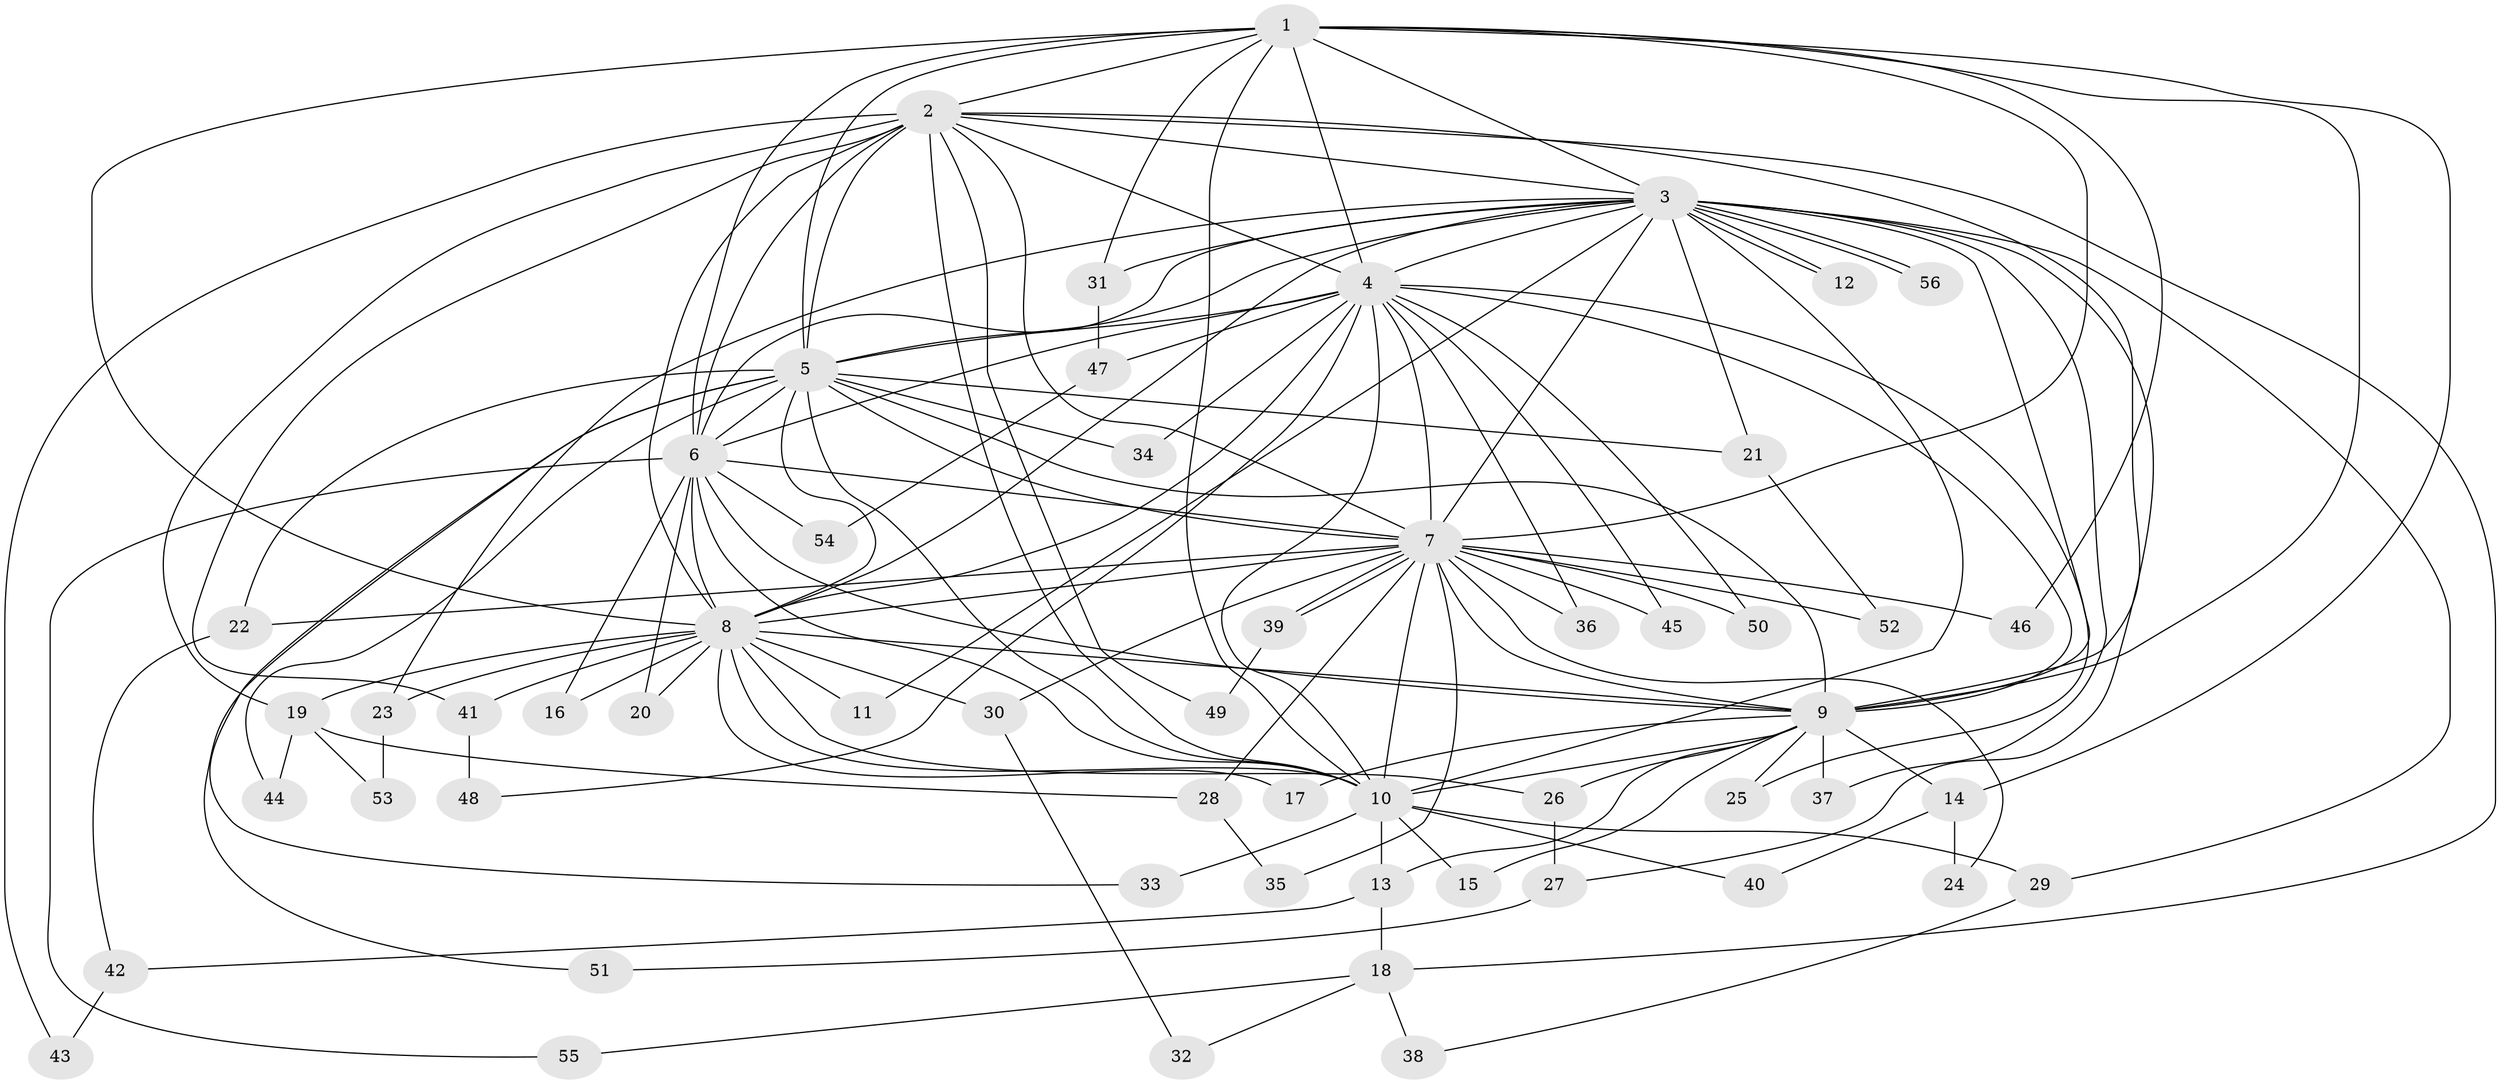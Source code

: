 // Generated by graph-tools (version 1.1) at 2025/49/03/09/25 03:49:42]
// undirected, 56 vertices, 137 edges
graph export_dot {
graph [start="1"]
  node [color=gray90,style=filled];
  1;
  2;
  3;
  4;
  5;
  6;
  7;
  8;
  9;
  10;
  11;
  12;
  13;
  14;
  15;
  16;
  17;
  18;
  19;
  20;
  21;
  22;
  23;
  24;
  25;
  26;
  27;
  28;
  29;
  30;
  31;
  32;
  33;
  34;
  35;
  36;
  37;
  38;
  39;
  40;
  41;
  42;
  43;
  44;
  45;
  46;
  47;
  48;
  49;
  50;
  51;
  52;
  53;
  54;
  55;
  56;
  1 -- 2;
  1 -- 3;
  1 -- 4;
  1 -- 5;
  1 -- 6;
  1 -- 7;
  1 -- 8;
  1 -- 9;
  1 -- 10;
  1 -- 14;
  1 -- 31;
  1 -- 46;
  2 -- 3;
  2 -- 4;
  2 -- 5;
  2 -- 6;
  2 -- 7;
  2 -- 8;
  2 -- 9;
  2 -- 10;
  2 -- 18;
  2 -- 19;
  2 -- 41;
  2 -- 43;
  2 -- 49;
  3 -- 4;
  3 -- 5;
  3 -- 6;
  3 -- 7;
  3 -- 8;
  3 -- 9;
  3 -- 10;
  3 -- 11;
  3 -- 12;
  3 -- 12;
  3 -- 21;
  3 -- 23;
  3 -- 27;
  3 -- 29;
  3 -- 31;
  3 -- 37;
  3 -- 56;
  3 -- 56;
  4 -- 5;
  4 -- 6;
  4 -- 7;
  4 -- 8;
  4 -- 9;
  4 -- 10;
  4 -- 25;
  4 -- 34;
  4 -- 36;
  4 -- 45;
  4 -- 47;
  4 -- 48;
  4 -- 50;
  5 -- 6;
  5 -- 7;
  5 -- 8;
  5 -- 9;
  5 -- 10;
  5 -- 21;
  5 -- 22;
  5 -- 33;
  5 -- 34;
  5 -- 44;
  5 -- 51;
  6 -- 7;
  6 -- 8;
  6 -- 9;
  6 -- 10;
  6 -- 16;
  6 -- 20;
  6 -- 54;
  6 -- 55;
  7 -- 8;
  7 -- 9;
  7 -- 10;
  7 -- 22;
  7 -- 24;
  7 -- 28;
  7 -- 30;
  7 -- 35;
  7 -- 36;
  7 -- 39;
  7 -- 39;
  7 -- 45;
  7 -- 46;
  7 -- 50;
  7 -- 52;
  8 -- 9;
  8 -- 10;
  8 -- 11;
  8 -- 16;
  8 -- 17;
  8 -- 19;
  8 -- 20;
  8 -- 23;
  8 -- 26;
  8 -- 30;
  8 -- 41;
  9 -- 10;
  9 -- 13;
  9 -- 14;
  9 -- 15;
  9 -- 17;
  9 -- 25;
  9 -- 26;
  9 -- 37;
  10 -- 13;
  10 -- 15;
  10 -- 29;
  10 -- 33;
  10 -- 40;
  13 -- 18;
  13 -- 42;
  14 -- 24;
  14 -- 40;
  18 -- 32;
  18 -- 38;
  18 -- 55;
  19 -- 28;
  19 -- 44;
  19 -- 53;
  21 -- 52;
  22 -- 42;
  23 -- 53;
  26 -- 27;
  27 -- 51;
  28 -- 35;
  29 -- 38;
  30 -- 32;
  31 -- 47;
  39 -- 49;
  41 -- 48;
  42 -- 43;
  47 -- 54;
}
